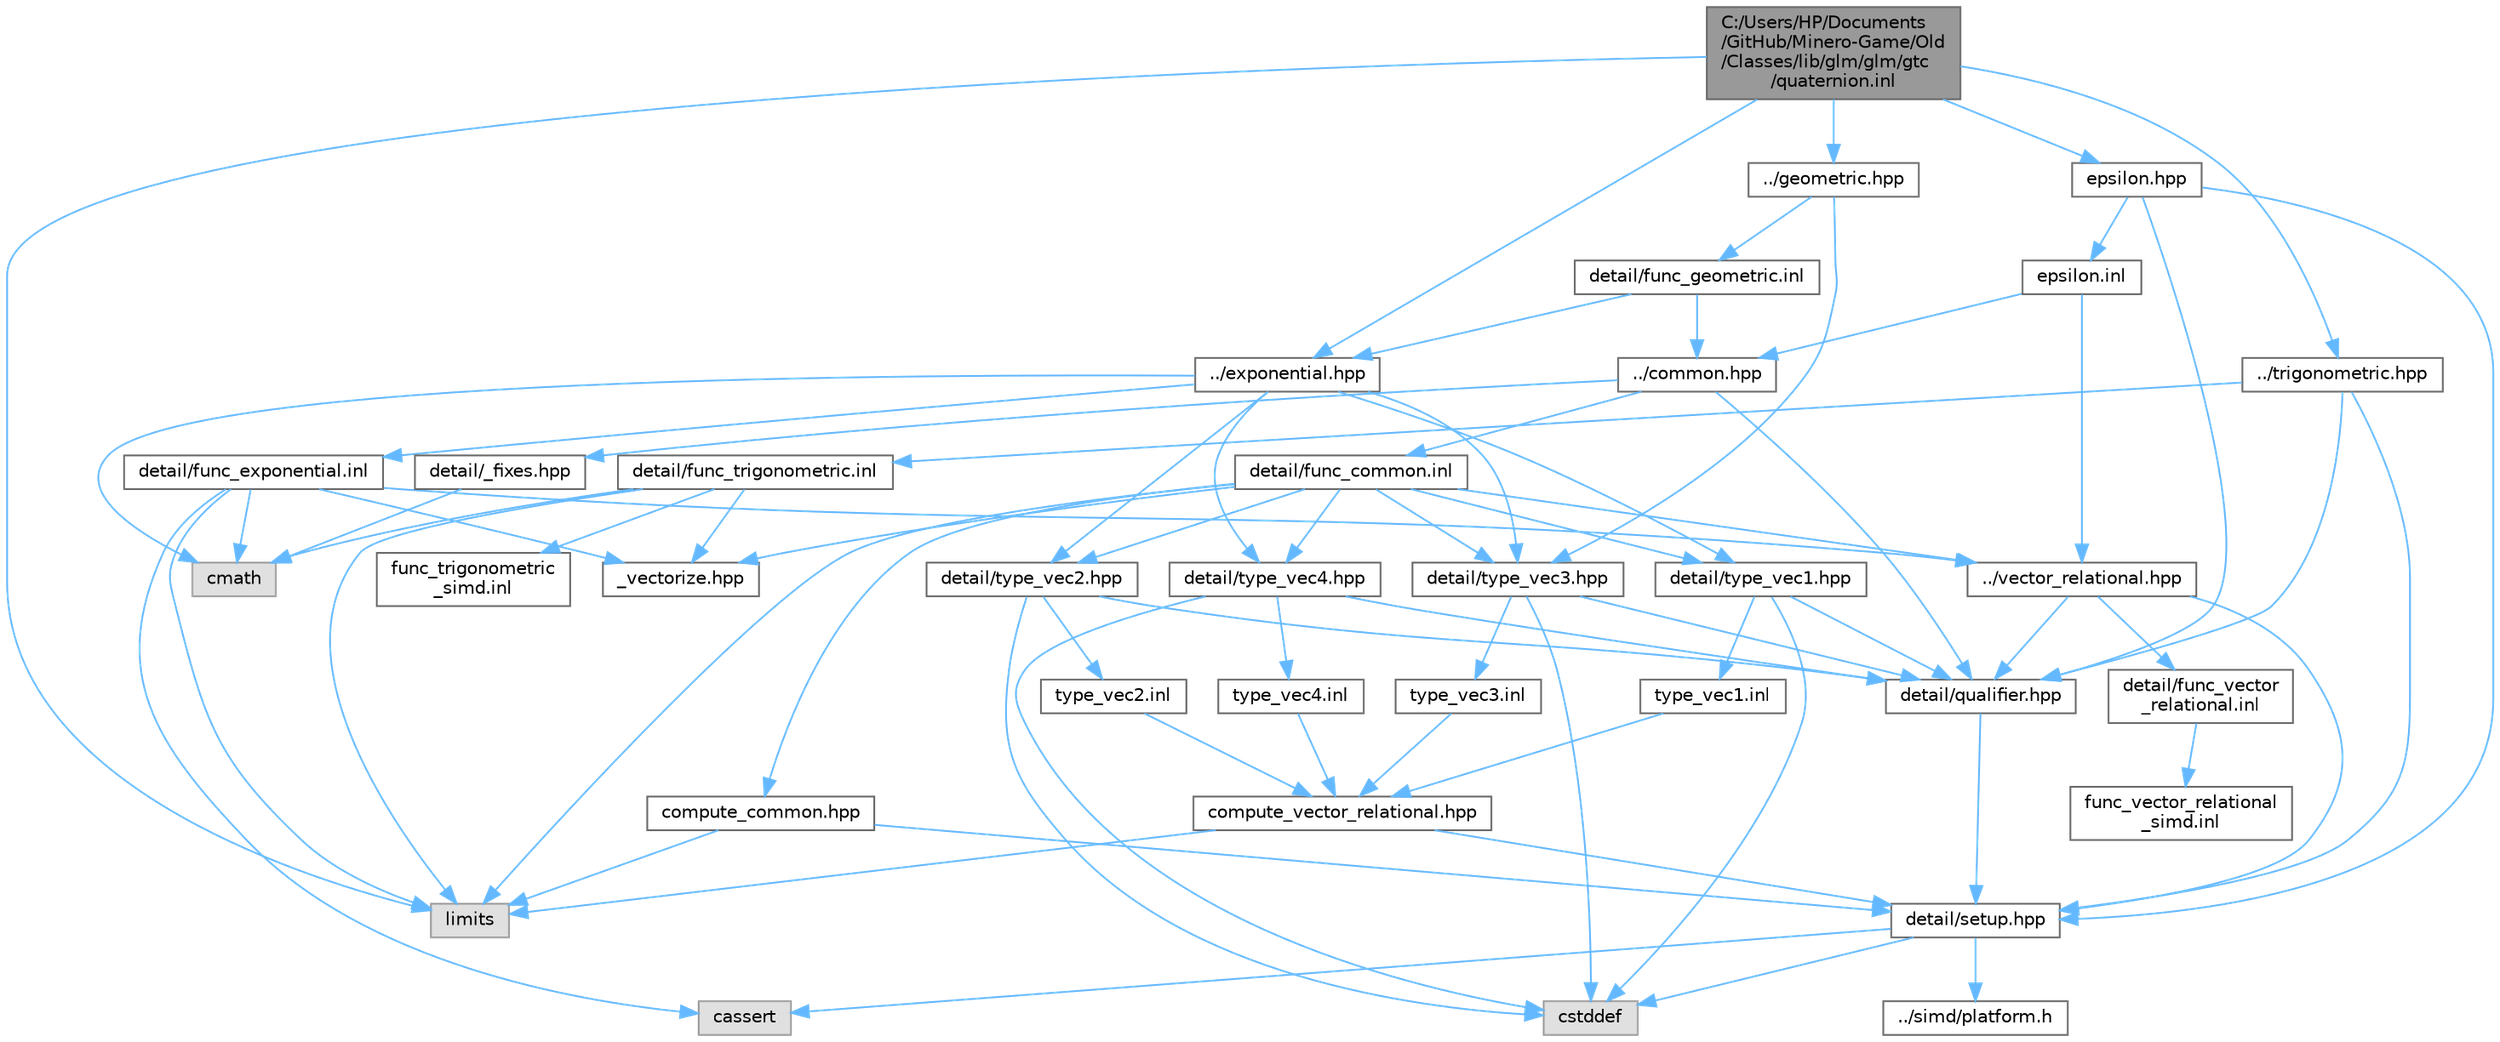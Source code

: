 digraph "C:/Users/HP/Documents/GitHub/Minero-Game/Old/Classes/lib/glm/glm/gtc/quaternion.inl"
{
 // LATEX_PDF_SIZE
  bgcolor="transparent";
  edge [fontname=Helvetica,fontsize=10,labelfontname=Helvetica,labelfontsize=10];
  node [fontname=Helvetica,fontsize=10,shape=box,height=0.2,width=0.4];
  Node1 [id="Node000001",label="C:/Users/HP/Documents\l/GitHub/Minero-Game/Old\l/Classes/lib/glm/glm/gtc\l/quaternion.inl",height=0.2,width=0.4,color="gray40", fillcolor="grey60", style="filled", fontcolor="black",tooltip=" "];
  Node1 -> Node2 [id="edge73_Node000001_Node000002",color="steelblue1",style="solid",tooltip=" "];
  Node2 [id="Node000002",label="../trigonometric.hpp",height=0.2,width=0.4,color="grey40", fillcolor="white", style="filled",URL="$_old_2_classes_2lib_2glm_2glm_2trigonometric_8hpp.html",tooltip=" "];
  Node2 -> Node3 [id="edge74_Node000002_Node000003",color="steelblue1",style="solid",tooltip=" "];
  Node3 [id="Node000003",label="detail/setup.hpp",height=0.2,width=0.4,color="grey40", fillcolor="white", style="filled",URL="$_old_2_classes_2lib_2glm_2glm_2detail_2setup_8hpp.html",tooltip=" "];
  Node3 -> Node4 [id="edge75_Node000003_Node000004",color="steelblue1",style="solid",tooltip=" "];
  Node4 [id="Node000004",label="cassert",height=0.2,width=0.4,color="grey60", fillcolor="#E0E0E0", style="filled",tooltip=" "];
  Node3 -> Node5 [id="edge76_Node000003_Node000005",color="steelblue1",style="solid",tooltip=" "];
  Node5 [id="Node000005",label="cstddef",height=0.2,width=0.4,color="grey60", fillcolor="#E0E0E0", style="filled",tooltip=" "];
  Node3 -> Node6 [id="edge77_Node000003_Node000006",color="steelblue1",style="solid",tooltip=" "];
  Node6 [id="Node000006",label="../simd/platform.h",height=0.2,width=0.4,color="grey40", fillcolor="white", style="filled",URL="$_old_2_classes_2lib_2glm_2glm_2simd_2platform_8h.html",tooltip=" "];
  Node2 -> Node7 [id="edge78_Node000002_Node000007",color="steelblue1",style="solid",tooltip=" "];
  Node7 [id="Node000007",label="detail/qualifier.hpp",height=0.2,width=0.4,color="grey40", fillcolor="white", style="filled",URL="$_old_2_classes_2lib_2glm_2glm_2detail_2qualifier_8hpp.html",tooltip=" "];
  Node7 -> Node3 [id="edge79_Node000007_Node000003",color="steelblue1",style="solid",tooltip=" "];
  Node2 -> Node8 [id="edge80_Node000002_Node000008",color="steelblue1",style="solid",tooltip=" "];
  Node8 [id="Node000008",label="detail/func_trigonometric.inl",height=0.2,width=0.4,color="grey40", fillcolor="white", style="filled",URL="$_old_2_classes_2lib_2glm_2glm_2detail_2func__trigonometric_8inl.html",tooltip=" "];
  Node8 -> Node9 [id="edge81_Node000008_Node000009",color="steelblue1",style="solid",tooltip=" "];
  Node9 [id="Node000009",label="_vectorize.hpp",height=0.2,width=0.4,color="grey40", fillcolor="white", style="filled",URL="$_old_2_classes_2lib_2glm_2glm_2detail_2__vectorize_8hpp.html",tooltip=" "];
  Node8 -> Node10 [id="edge82_Node000008_Node000010",color="steelblue1",style="solid",tooltip=" "];
  Node10 [id="Node000010",label="cmath",height=0.2,width=0.4,color="grey60", fillcolor="#E0E0E0", style="filled",tooltip=" "];
  Node8 -> Node11 [id="edge83_Node000008_Node000011",color="steelblue1",style="solid",tooltip=" "];
  Node11 [id="Node000011",label="limits",height=0.2,width=0.4,color="grey60", fillcolor="#E0E0E0", style="filled",tooltip=" "];
  Node8 -> Node12 [id="edge84_Node000008_Node000012",color="steelblue1",style="solid",tooltip=" "];
  Node12 [id="Node000012",label="func_trigonometric\l_simd.inl",height=0.2,width=0.4,color="grey40", fillcolor="white", style="filled",URL="$_old_2_classes_2lib_2glm_2glm_2detail_2func__trigonometric__simd_8inl.html",tooltip=" "];
  Node1 -> Node13 [id="edge85_Node000001_Node000013",color="steelblue1",style="solid",tooltip=" "];
  Node13 [id="Node000013",label="../geometric.hpp",height=0.2,width=0.4,color="grey40", fillcolor="white", style="filled",URL="$_old_2_classes_2lib_2glm_2glm_2geometric_8hpp.html",tooltip=" "];
  Node13 -> Node14 [id="edge86_Node000013_Node000014",color="steelblue1",style="solid",tooltip=" "];
  Node14 [id="Node000014",label="detail/type_vec3.hpp",height=0.2,width=0.4,color="grey40", fillcolor="white", style="filled",URL="$_old_2_classes_2lib_2glm_2glm_2detail_2type__vec3_8hpp.html",tooltip=" "];
  Node14 -> Node7 [id="edge87_Node000014_Node000007",color="steelblue1",style="solid",tooltip=" "];
  Node14 -> Node5 [id="edge88_Node000014_Node000005",color="steelblue1",style="solid",tooltip=" "];
  Node14 -> Node15 [id="edge89_Node000014_Node000015",color="steelblue1",style="solid",tooltip=" "];
  Node15 [id="Node000015",label="type_vec3.inl",height=0.2,width=0.4,color="grey40", fillcolor="white", style="filled",URL="$_old_2_classes_2lib_2glm_2glm_2detail_2type__vec3_8inl.html",tooltip=" "];
  Node15 -> Node16 [id="edge90_Node000015_Node000016",color="steelblue1",style="solid",tooltip=" "];
  Node16 [id="Node000016",label="compute_vector_relational.hpp",height=0.2,width=0.4,color="grey40", fillcolor="white", style="filled",URL="$_old_2_classes_2lib_2glm_2glm_2detail_2compute__vector__relational_8hpp.html",tooltip=" "];
  Node16 -> Node3 [id="edge91_Node000016_Node000003",color="steelblue1",style="solid",tooltip=" "];
  Node16 -> Node11 [id="edge92_Node000016_Node000011",color="steelblue1",style="solid",tooltip=" "];
  Node13 -> Node17 [id="edge93_Node000013_Node000017",color="steelblue1",style="solid",tooltip=" "];
  Node17 [id="Node000017",label="detail/func_geometric.inl",height=0.2,width=0.4,color="grey40", fillcolor="white", style="filled",URL="$_old_2_classes_2lib_2glm_2glm_2detail_2func__geometric_8inl.html",tooltip=" "];
  Node17 -> Node18 [id="edge94_Node000017_Node000018",color="steelblue1",style="solid",tooltip=" "];
  Node18 [id="Node000018",label="../exponential.hpp",height=0.2,width=0.4,color="grey40", fillcolor="white", style="filled",URL="$_old_2_classes_2lib_2glm_2glm_2exponential_8hpp.html",tooltip=" "];
  Node18 -> Node19 [id="edge95_Node000018_Node000019",color="steelblue1",style="solid",tooltip=" "];
  Node19 [id="Node000019",label="detail/type_vec1.hpp",height=0.2,width=0.4,color="grey40", fillcolor="white", style="filled",URL="$_old_2_classes_2lib_2glm_2glm_2detail_2type__vec1_8hpp.html",tooltip=" "];
  Node19 -> Node7 [id="edge96_Node000019_Node000007",color="steelblue1",style="solid",tooltip=" "];
  Node19 -> Node5 [id="edge97_Node000019_Node000005",color="steelblue1",style="solid",tooltip=" "];
  Node19 -> Node20 [id="edge98_Node000019_Node000020",color="steelblue1",style="solid",tooltip=" "];
  Node20 [id="Node000020",label="type_vec1.inl",height=0.2,width=0.4,color="grey40", fillcolor="white", style="filled",URL="$_old_2_classes_2lib_2glm_2glm_2detail_2type__vec1_8inl.html",tooltip=" "];
  Node20 -> Node16 [id="edge99_Node000020_Node000016",color="steelblue1",style="solid",tooltip=" "];
  Node18 -> Node21 [id="edge100_Node000018_Node000021",color="steelblue1",style="solid",tooltip=" "];
  Node21 [id="Node000021",label="detail/type_vec2.hpp",height=0.2,width=0.4,color="grey40", fillcolor="white", style="filled",URL="$_old_2_classes_2lib_2glm_2glm_2detail_2type__vec2_8hpp.html",tooltip=" "];
  Node21 -> Node7 [id="edge101_Node000021_Node000007",color="steelblue1",style="solid",tooltip=" "];
  Node21 -> Node5 [id="edge102_Node000021_Node000005",color="steelblue1",style="solid",tooltip=" "];
  Node21 -> Node22 [id="edge103_Node000021_Node000022",color="steelblue1",style="solid",tooltip=" "];
  Node22 [id="Node000022",label="type_vec2.inl",height=0.2,width=0.4,color="grey40", fillcolor="white", style="filled",URL="$_old_2_classes_2lib_2glm_2glm_2detail_2type__vec2_8inl.html",tooltip=" "];
  Node22 -> Node16 [id="edge104_Node000022_Node000016",color="steelblue1",style="solid",tooltip=" "];
  Node18 -> Node14 [id="edge105_Node000018_Node000014",color="steelblue1",style="solid",tooltip=" "];
  Node18 -> Node23 [id="edge106_Node000018_Node000023",color="steelblue1",style="solid",tooltip=" "];
  Node23 [id="Node000023",label="detail/type_vec4.hpp",height=0.2,width=0.4,color="grey40", fillcolor="white", style="filled",URL="$_old_2_classes_2lib_2glm_2glm_2detail_2type__vec4_8hpp.html",tooltip=" "];
  Node23 -> Node7 [id="edge107_Node000023_Node000007",color="steelblue1",style="solid",tooltip=" "];
  Node23 -> Node5 [id="edge108_Node000023_Node000005",color="steelblue1",style="solid",tooltip=" "];
  Node23 -> Node24 [id="edge109_Node000023_Node000024",color="steelblue1",style="solid",tooltip=" "];
  Node24 [id="Node000024",label="type_vec4.inl",height=0.2,width=0.4,color="grey40", fillcolor="white", style="filled",URL="$_old_2_classes_2lib_2glm_2glm_2detail_2type__vec4_8inl.html",tooltip=" "];
  Node24 -> Node16 [id="edge110_Node000024_Node000016",color="steelblue1",style="solid",tooltip=" "];
  Node18 -> Node10 [id="edge111_Node000018_Node000010",color="steelblue1",style="solid",tooltip=" "];
  Node18 -> Node25 [id="edge112_Node000018_Node000025",color="steelblue1",style="solid",tooltip=" "];
  Node25 [id="Node000025",label="detail/func_exponential.inl",height=0.2,width=0.4,color="grey40", fillcolor="white", style="filled",URL="$_old_2_classes_2lib_2glm_2glm_2detail_2func__exponential_8inl.html",tooltip=" "];
  Node25 -> Node26 [id="edge113_Node000025_Node000026",color="steelblue1",style="solid",tooltip=" "];
  Node26 [id="Node000026",label="../vector_relational.hpp",height=0.2,width=0.4,color="grey40", fillcolor="white", style="filled",URL="$_old_2_classes_2lib_2glm_2glm_2vector__relational_8hpp.html",tooltip=" "];
  Node26 -> Node7 [id="edge114_Node000026_Node000007",color="steelblue1",style="solid",tooltip=" "];
  Node26 -> Node3 [id="edge115_Node000026_Node000003",color="steelblue1",style="solid",tooltip=" "];
  Node26 -> Node27 [id="edge116_Node000026_Node000027",color="steelblue1",style="solid",tooltip=" "];
  Node27 [id="Node000027",label="detail/func_vector\l_relational.inl",height=0.2,width=0.4,color="grey40", fillcolor="white", style="filled",URL="$_old_2_classes_2lib_2glm_2glm_2detail_2func__vector__relational_8inl.html",tooltip=" "];
  Node27 -> Node28 [id="edge117_Node000027_Node000028",color="steelblue1",style="solid",tooltip=" "];
  Node28 [id="Node000028",label="func_vector_relational\l_simd.inl",height=0.2,width=0.4,color="grey40", fillcolor="white", style="filled",URL="$_old_2_classes_2lib_2glm_2glm_2detail_2func__vector__relational__simd_8inl.html",tooltip=" "];
  Node25 -> Node9 [id="edge118_Node000025_Node000009",color="steelblue1",style="solid",tooltip=" "];
  Node25 -> Node11 [id="edge119_Node000025_Node000011",color="steelblue1",style="solid",tooltip=" "];
  Node25 -> Node10 [id="edge120_Node000025_Node000010",color="steelblue1",style="solid",tooltip=" "];
  Node25 -> Node4 [id="edge121_Node000025_Node000004",color="steelblue1",style="solid",tooltip=" "];
  Node17 -> Node29 [id="edge122_Node000017_Node000029",color="steelblue1",style="solid",tooltip=" "];
  Node29 [id="Node000029",label="../common.hpp",height=0.2,width=0.4,color="grey40", fillcolor="white", style="filled",URL="$_old_2_classes_2lib_2glm_2glm_2common_8hpp.html",tooltip=" "];
  Node29 -> Node7 [id="edge123_Node000029_Node000007",color="steelblue1",style="solid",tooltip=" "];
  Node29 -> Node30 [id="edge124_Node000029_Node000030",color="steelblue1",style="solid",tooltip=" "];
  Node30 [id="Node000030",label="detail/_fixes.hpp",height=0.2,width=0.4,color="grey40", fillcolor="white", style="filled",URL="$_old_2_classes_2lib_2glm_2glm_2detail_2__fixes_8hpp.html",tooltip=" "];
  Node30 -> Node10 [id="edge125_Node000030_Node000010",color="steelblue1",style="solid",tooltip=" "];
  Node29 -> Node31 [id="edge126_Node000029_Node000031",color="steelblue1",style="solid",tooltip=" "];
  Node31 [id="Node000031",label="detail/func_common.inl",height=0.2,width=0.4,color="grey40", fillcolor="white", style="filled",URL="$_old_2_classes_2lib_2glm_2glm_2detail_2func__common_8inl.html",tooltip=" "];
  Node31 -> Node26 [id="edge127_Node000031_Node000026",color="steelblue1",style="solid",tooltip=" "];
  Node31 -> Node32 [id="edge128_Node000031_Node000032",color="steelblue1",style="solid",tooltip=" "];
  Node32 [id="Node000032",label="compute_common.hpp",height=0.2,width=0.4,color="grey40", fillcolor="white", style="filled",URL="$_old_2_classes_2lib_2glm_2glm_2detail_2compute__common_8hpp.html",tooltip=" "];
  Node32 -> Node3 [id="edge129_Node000032_Node000003",color="steelblue1",style="solid",tooltip=" "];
  Node32 -> Node11 [id="edge130_Node000032_Node000011",color="steelblue1",style="solid",tooltip=" "];
  Node31 -> Node19 [id="edge131_Node000031_Node000019",color="steelblue1",style="solid",tooltip=" "];
  Node31 -> Node21 [id="edge132_Node000031_Node000021",color="steelblue1",style="solid",tooltip=" "];
  Node31 -> Node14 [id="edge133_Node000031_Node000014",color="steelblue1",style="solid",tooltip=" "];
  Node31 -> Node23 [id="edge134_Node000031_Node000023",color="steelblue1",style="solid",tooltip=" "];
  Node31 -> Node9 [id="edge135_Node000031_Node000009",color="steelblue1",style="solid",tooltip=" "];
  Node31 -> Node11 [id="edge136_Node000031_Node000011",color="steelblue1",style="solid",tooltip=" "];
  Node1 -> Node18 [id="edge137_Node000001_Node000018",color="steelblue1",style="solid",tooltip=" "];
  Node1 -> Node33 [id="edge138_Node000001_Node000033",color="steelblue1",style="solid",tooltip=" "];
  Node33 [id="Node000033",label="epsilon.hpp",height=0.2,width=0.4,color="grey40", fillcolor="white", style="filled",URL="$_old_2_classes_2lib_2glm_2glm_2gtc_2epsilon_8hpp.html",tooltip=" "];
  Node33 -> Node3 [id="edge139_Node000033_Node000003",color="steelblue1",style="solid",tooltip=" "];
  Node33 -> Node7 [id="edge140_Node000033_Node000007",color="steelblue1",style="solid",tooltip=" "];
  Node33 -> Node34 [id="edge141_Node000033_Node000034",color="steelblue1",style="solid",tooltip=" "];
  Node34 [id="Node000034",label="epsilon.inl",height=0.2,width=0.4,color="grey40", fillcolor="white", style="filled",URL="$_old_2_classes_2lib_2glm_2glm_2gtc_2epsilon_8inl.html",tooltip=" "];
  Node34 -> Node26 [id="edge142_Node000034_Node000026",color="steelblue1",style="solid",tooltip=" "];
  Node34 -> Node29 [id="edge143_Node000034_Node000029",color="steelblue1",style="solid",tooltip=" "];
  Node1 -> Node11 [id="edge144_Node000001_Node000011",color="steelblue1",style="solid",tooltip=" "];
}
